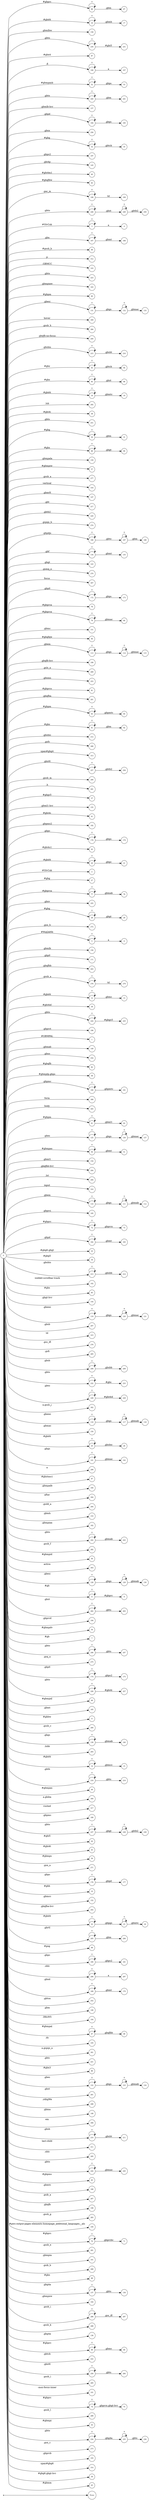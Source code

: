 digraph NFA {
  rankdir=LR;
  node [shape=circle, fontsize=10];
  __start [shape=point, label=""];
  __start -> None;
  66 [label="66"];
  179 [label="179"];
  247 [label="247"];
  16 [label="16"];
  206 [label="206"];
  239 [label="239"];
  158 [label="158"];
  96 [label="96"];
  92 [label="92"];
  230 [label="230"];
  87 [label="87"];
  106 [label="106"];
  118 [label="118"];
  52 [label="52"];
  240 [label="240"];
  129 [label="129"];
  51 [label="51"];
  157 [label="157"];
  238 [label="238"];
  184 [label="184"];
  235 [label="235"];
  250 [label="250"];
  287 [label="287"];
  256 [label="256"];
  279 [label="279"];
  32 [label="32"];
  197 [label="197"];
  145 [label="145"];
  219 [label="219"];
  67 [label="67"];
  40 [label="40"];
  83 [label="83"];
  108 [label="108"];
  248 [label="248"];
  3 [label="3"];
  167 [label="167"];
  99 [label="99"];
  312 [label="312"];
  103 [label="103"];
  187 [label="187"];
  223 [label="223"];
  163 [label="163"];
  26 [label="26"];
  60 [label="60"];
  131 [label="131"];
  309 [label="309"];
  31 [label="31"];
  284 [label="284"];
  200 [label="200"];
  215 [label="215"];
  297 [label="297"];
  130 [label="130"];
  93 [label="93"];
  181 [label="181"];
  95 [label="95"];
  18 [label="18"];
  292 [label="292"];
  107 [label="107"];
  38 [label="38"];
  6 [label="6"];
  251 [label="251"];
  24 [label="24"];
  30 [label="30"];
  89 [label="89"];
  124 [label="124"];
  159 [label="159"];
  57 [label="57"];
  277 [label="277"];
  316 [label="316"];
  147 [label="147"];
  71 [label="71"];
  217 [label="217"];
  220 [label="220"];
  260 [label="260"];
  274 [label="274"];
  15 [label="15"];
  186 [label="186"];
  191 [label="191"];
  53 [label="53"];
  134 [label="134"];
  143 [label="143"];
  270 [label="270"];
  307 [label="307"];
  172 [label="172"];
  76 [label="76"];
  229 [label="229"];
  79 [label="79"];
  90 [label="90"];
  151 [label="151"];
  73 [label="73"];
  84 [label="84"];
  113 [label="113"];
  199 [label="199"];
  269 [label="269"];
  253 [label="253"];
  81 [label="81"];
  201 [label="201"];
  63 [label="63"];
  91 [label="91"];
  212 [label="212"];
  266 [label="266"];
  313 [label="313"];
  257 [label="257"];
  290 [label="290"];
  291 [label="291"];
  37 [label="37"];
  75 [label="75"];
  155 [label="155"];
  41 [label="41"];
  192 [label="192"];
  178 [label="178"];
  42 [label="42"];
  214 [label="214"];
  20 [label="20"];
  2 [label="2"];
  233 [label="233"];
  27 [label="27"];
  142 [label="142"];
  9 [label="9"];
  77 [label="77"];
  245 [label="245"];
  249 [label="249"];
  255 [label="255"];
  28 [label="28"];
  272 [label="272"];
  5 [label="5"];
  156 [label="156"];
  171 [label="171"];
  203 [label="203"];
  278 [label="278"];
  170 [label="170"];
  12 [label="12"];
  39 [label="39"];
  224 [label="224"];
  196 [label="196"];
  211 [label="211"];
  111 [label="111"];
  1 [label="1"];
  149 [label="149"];
  254 [label="254"];
  82 [label="82"];
  58 [label="58"];
  120 [label="120"];
  190 [label="190"];
  263 [label="263"];
  168 [label="168"];
  177 [label="177"];
  117 [label="117"];
  308 [label="308"];
  305 [label="305"];
  61 [label="61"];
  125 [label="125"];
  50 [label="50"];
  154 [label="154"];
  204 [label="204"];
  123 [label="123"];
  17 [label="17"];
  294 [label="294"];
  175 [label="175"];
  310 [label="310"];
  110 [label="110"];
  195 [label="195"];
  112 [label="112"];
  72 [label="72"];
  182 [label="182"];
  35 [label="35"];
  127 [label="127"];
  34 [label="34"];
  4 [label="4"];
  213 [label="213"];
  102 [label="102"];
  85 [label="85"];
  144 [label="144"];
  119 [label="119"];
  188 [label="188"];
  207 [label="207"];
  315 [label="315"];
  276 [label="276"];
  265 [label="265"];
  208 [label="208"];
  232 [label="232"];
  228 [label="228"];
  302 [label="302"];
  116 [label="116"];
  150 [label="150"];
  25 [label="25"];
  80 [label="80"];
  141 [label="141"];
  299 [label="299"];
  97 [label="97"];
  160 [label="160"];
  304 [label="304"];
  115 [label="115"];
  264 [label="264"];
  153 [label="153"];
  162 [label="162"];
  242 [label="242"];
  282 [label="282"];
  56 [label="56"];
  303 [label="303"];
  128 [label="128"];
  8 [label="8"];
  126 [label="126"];
  262 [label="262"];
  194 [label="194"];
  54 [label="54"];
  7 [label="7"];
  121 [label="121"];
  246 [label="246"];
  275 [label="275"];
  174 [label="174"];
  226 [label="226"];
  231 [label="231"];
  0 [label="0"];
  209 [label="209"];
  243 [label="243"];
  46 [label="46"];
  94 [label="94"];
  165 [label="165"];
  11 [label="11"];
  280 [label="280"];
  139 [label="139"];
  236 [label="236"];
  293 [label="293"];
  109 [label="109"];
  14 [label="14"];
  218 [label="218"];
  49 [label="49"];
  300 [label="300"];
  317 [label="317"];
  189 [label="189"];
  69 [label="69"];
  237 [label="237"];
  44 [label="44"];
  43 [label="43"];
  59 [label="59"];
  271 [label="271"];
  176 [label="176"];
  225 [label="225"];
  10 [label="10"];
  21 [label="21"];
  152 [label="152"];
  202 [label="202"];
  22 [label="22"];
  205 [label="205"];
  98 [label="98"];
  180 [label="180"];
  296 [label="296"];
  133 [label="133"];
  169 [label="169"];
  252 [label="252"];
  13 [label="13"];
  146 [label="146"];
  183 [label="183"];
  140 [label="140"];
  19 [label="19"];
  29 [label="29"];
  104 [label="104"];
  47 [label="47"];
  105 [label="105"];
  135 [label="135"];
  301 [label="301"];
  221 [label="221"];
  86 [label="86"];
  122 [label="122"];
  261 [label="261"];
  298 [label="298"];
  148 [label="148"];
  306 [label="306"];
  23 [label="23"];
  216 [label="216"];
  210 [label="210"];
  311 [label="311"];
  295 [label="295"];
  132 [label="132"];
  244 [label="244"];
  258 [label="258"];
  65 [label="65"];
  166 [label="166"];
  267 [label="267"];
  198 [label="198"];
  283 [label="283"];
  100 [label="100"];
  70 [label="70"];
  281 [label="281"];
  185 [label="185"];
  138 [label="138"];
  161 [label="161"];
  268 [label="268"];
  88 [label="88"];
  137 [label="137"];
  164 [label="164"];
  286 [label="286"];
  114 [label="114"];
  288 [label="288"];
  136 [label="136"];
  68 [label="68"];
  173 [label="173"];
  33 [label="33"];
  222 [label="222"];
  259 [label="259"];
  285 [label="285"];
  101 [label="101"];
  74 [label="74"];
  289 [label="289"];
  55 [label="55"];
  234 [label="234"];
  273 [label="273"];
  193 [label="193"];
  314 [label="314"];
  241 [label="241"];
  36 [label="36"];
  45 [label="45"];
  62 [label="62"];
  64 [label="64"];
  48 [label="48"];
  78 [label="78"];
  227 [label="227"];
  { node [shape=doublecircle]; 1 2 4 6 7 9 10 11 13 15 17 19 21 24 26 27 29 31 33 34 35 36 37 38 39 40 41 42 43 44 45 46 48 49 51 53 54 55 56 57 58 59 60 62 64 65 67 69 71 73 75 76 78 80 81 82 83 84 85 86 87 88 90 92 94 96 97 98 99 100 101 102 103 104 105 107 109 112 115 118 121 124 127 130 133 135 136 138 140 142 143 144 145 146 147 148 149 150 151 152 153 154 155 156 157 158 159 160 161 162 163 164 165 166 168 170 171 173 175 177 179 181 183 185 188 189 191 192 193 194 195 196 197 198 199 200 201 202 203 204 206 207 209 211 212 214 216 217 219 220 221 222 223 225 227 229 231 233 236 239 241 243 245 247 250 251 252 253 254 255 256 258 260 261 263 264 265 266 267 268 269 270 271 272 273 274 275 276 277 279 280 281 282 283 284 285 287 288 289 290 291 292 293 294 295 297 298 299 300 301 302 303 304 305 306 307 308 309 310 311 312 313 314 315 316 317 }
  0 -> 1 [label="#GBMPAL"];
  0 -> 2 [label="#SIvCob"];
  0 -> 3 [label="#SIvCob"];
  3 -> 3 [label="*"];
  3 -> 4 [label="a"];
  0 -> 5 [label="#WqQANb"];
  5 -> 5 [label="*"];
  5 -> 6 [label="a"];
  0 -> 7 [label="#gb"];
  0 -> 8 [label="#gb"];
  8 -> 8 [label="*"];
  8 -> 9 [label="#gbprc"];
  0 -> 10 [label="#gbb"];
  0 -> 11 [label="#gbbw"];
  0 -> 12 [label="#gbd4"];
  12 -> 12 [label="*"];
  12 -> 13 [label=".gbmc"];
  0 -> 14 [label="#gbd4"];
  14 -> 14 [label="*"];
  14 -> 15 [label=".gbmcc"];
  0 -> 16 [label="#gbd4"];
  16 -> 16 [label="*"];
  16 -> 17 [label=".gbmh"];
  0 -> 18 [label="#gbd4"];
  18 -> 18 [label="*"];
  18 -> 19 [label=".gbmtc"];
  0 -> 20 [label="#gbd4"];
  20 -> 20 [label="*"];
  20 -> 21 [label=".gbpc"];
  0 -> 22 [label="#gbd4"];
  22 -> 22 [label="*"];
  22 -> 23 [label=".gbpgs"];
  23 -> 23 [label="*"];
  23 -> 24 [label=".gbmtc"];
  0 -> 25 [label="#gbd4"];
  25 -> 25 [label="*"];
  25 -> 26 [label=".gbsbic"];
  0 -> 27 [label="#gbg"];
  0 -> 28 [label="#gbg"];
  28 -> 28 [label="*"];
  28 -> 29 [label=".gbgt"];
  0 -> 30 [label="#gbg"];
  30 -> 30 [label="*"];
  30 -> 31 [label=".gbm"];
  0 -> 32 [label="#gbg"];
  32 -> 32 [label="*"];
  32 -> 33 [label=".gbtcb"];
  0 -> 34 [label="#gbg5"];
  0 -> 35 [label="#gbg6.gbgt"];
  0 -> 36 [label="#gbg6.gbgt-hvr"];
  0 -> 37 [label="#gbgs5"];
  0 -> 38 [label="#gbi4i"];
  0 -> 39 [label="#gbi4id"];
  0 -> 40 [label="#gbi4m1"];
  0 -> 41 [label="#gbi4s"];
  0 -> 42 [label="#gbi4s1"];
  0 -> 43 [label="#gbi4t"];
  0 -> 44 [label="#gbi5"];
  0 -> 45 [label="#gbmm"];
  0 -> 46 [label="#gbmpal"];
  0 -> 47 [label="#gbmpal"];
  47 -> 47 [label="*"];
  47 -> 48 [label=".gbqfbb"];
  0 -> 49 [label="#gbmpas"];
  0 -> 50 [label="#gbmpas"];
  50 -> 50 [label="*"];
  50 -> 51 [label=".gbmt"];
  0 -> 52 [label="#gbmpasb"];
  52 -> 52 [label="*"];
  52 -> 53 [label=".gbps"];
  0 -> 54 [label="#gbmpdv"];
  0 -> 55 [label="#gbmpi"];
  0 -> 56 [label="#gbmpid"];
  0 -> 57 [label="#gbmpiw"];
  0 -> 58 [label="#gbmplp.gbps"];
  0 -> 59 [label="#gbmps"];
  0 -> 60 [label="#gbpm"];
  0 -> 61 [label="#gbpm"];
  61 -> 61 [label="*"];
  61 -> 62 [label=".gbml1"];
  0 -> 63 [label="#gbpm"];
  63 -> 63 [label="*"];
  63 -> 64 [label=".gbpmtc"];
  0 -> 65 [label="#gbpms"];
  0 -> 66 [label="#gbprc"];
  66 -> 66 [label="*"];
  66 -> 67 [label=".gbm"];
  0 -> 68 [label="#gbprc"];
  68 -> 68 [label="*"];
  68 -> 69 [label=".gbmc"];
  0 -> 70 [label="#gbprc"];
  70 -> 70 [label="*"];
  70 -> 71 [label=".gbprcbc"];
  0 -> 72 [label="#gbprc"];
  72 -> 72 [label="*"];
  72 -> 73 [label=".gbprcx"];
  0 -> 74 [label="#gbprc"];
  74 -> 74 [label="*"];
  74 -> 75 [label=".gbprcx.gbgt-hvr"];
  0 -> 76 [label="#gbprca"];
  0 -> 77 [label="#gbprca"];
  77 -> 77 [label="*"];
  77 -> 78 [label=".gbmab"];
  0 -> 79 [label="#gbprca"];
  79 -> 79 [label="*"];
  79 -> 80 [label=".gbmac"];
  0 -> 81 [label="#gbprcs"];
  0 -> 82 [label="#gbqfb"];
  0 -> 83 [label="#gbqfbw"];
  0 -> 84 [label="#gbqfqw"];
  0 -> 85 [label="#gbs"];
  0 -> 86 [label="#gbx3"];
  0 -> 87 [label="#gbx4"];
  0 -> 88 [label="#gbz"];
  0 -> 89 [label="#gbz"];
  89 -> 89 [label="*"];
  89 -> 90 [label=".gbgt"];
  0 -> 91 [label="#gbz"];
  91 -> 91 [label="*"];
  91 -> 92 [label=".gbm"];
  0 -> 93 [label="#gbz"];
  93 -> 93 [label="*"];
  93 -> 94 [label=".gbtcb"];
  0 -> 95 [label="#gbz"];
  95 -> 95 [label="*"];
  95 -> 96 [label=".gbzt"];
  0 -> 97 [label="#gbztms1"];
  0 -> 98 [label="#gog"];
  0 -> 99 [label="#gssb_b"];
  0 -> 100 [label="#gws-output-pages-elements-homepage_additional_languages__als"];
  0 -> 101 [label="-moz-focus-inner"];
  0 -> 102 [label="-webkit-scrollbar-track"];
  0 -> 103 [label=".GBMCC"];
  0 -> 104 [label=".H6sW5"];
  0 -> 105 [label=".ds"];
  0 -> 106 [label=".fl"];
  106 -> 106 [label="*"];
  106 -> 107 [label="a"];
  0 -> 108 [label=".gac_m"];
  108 -> 108 [label="*"];
  108 -> 109 [label="td"];
  0 -> 110 [label=".gbem"];
  110 -> 110 [label="*"];
  110 -> 111 [label=".gbgs"];
  111 -> 111 [label="*"];
  111 -> 112 [label=".gbmab"];
  0 -> 113 [label=".gbem"];
  113 -> 113 [label="*"];
  113 -> 114 [label=".gbgs"];
  114 -> 114 [label="*"];
  114 -> 115 [label=".gbmac"];
  0 -> 116 [label=".gbemi"];
  116 -> 116 [label="*"];
  116 -> 117 [label=".gbgs"];
  117 -> 117 [label="*"];
  117 -> 118 [label=".gbmab"];
  0 -> 119 [label=".gbemi"];
  119 -> 119 [label="*"];
  119 -> 120 [label=".gbgs"];
  120 -> 120 [label="*"];
  120 -> 121 [label=".gbmac"];
  0 -> 122 [label=".gbes"];
  122 -> 122 [label="*"];
  122 -> 123 [label=".gbgs"];
  123 -> 123 [label="*"];
  123 -> 124 [label=".gbmab"];
  0 -> 125 [label=".gbes"];
  125 -> 125 [label="*"];
  125 -> 126 [label=".gbgs"];
  126 -> 126 [label="*"];
  126 -> 127 [label=".gbmac"];
  0 -> 128 [label=".gbesi"];
  128 -> 128 [label="*"];
  128 -> 129 [label=".gbgs"];
  129 -> 129 [label="*"];
  129 -> 130 [label=".gbmab"];
  0 -> 131 [label=".gbesi"];
  131 -> 131 [label="*"];
  131 -> 132 [label=".gbgs"];
  132 -> 132 [label="*"];
  132 -> 133 [label=".gbmac"];
  0 -> 134 [label=".gbf"];
  134 -> 134 [label="*"];
  134 -> 135 [label=".gbmt"];
  0 -> 136 [label=".gbg4a"];
  0 -> 137 [label=".gbg4a"];
  137 -> 137 [label="*"];
  137 -> 138 [label=".gbts"];
  0 -> 139 [label=".gbgs"];
  139 -> 139 [label="*"];
  139 -> 140 [label=".gbmab"];
  0 -> 141 [label=".gbgs"];
  141 -> 141 [label="*"];
  141 -> 142 [label=".gbmac"];
  0 -> 143 [label=".gbgt"];
  0 -> 144 [label=".gbgt-hvr"];
  0 -> 145 [label=".gbi4p"];
  0 -> 146 [label=".gbm"];
  0 -> 147 [label=".gbm0l"];
  0 -> 148 [label=".gbma"];
  0 -> 149 [label=".gbmab"];
  0 -> 150 [label=".gbmac"];
  0 -> 151 [label=".gbmc"];
  0 -> 152 [label=".gbmcc"];
  0 -> 153 [label=".gbmh"];
  0 -> 154 [label=".gbml1"];
  0 -> 155 [label=".gbml1-hvr"];
  0 -> 156 [label=".gbmlb"];
  0 -> 157 [label=".gbmlb-hvr"];
  0 -> 158 [label=".gbmlbw"];
  0 -> 159 [label=".gbmpala"];
  0 -> 160 [label=".gbmpalb"];
  0 -> 161 [label=".gbmpia"];
  0 -> 162 [label=".gbmpiaa"];
  0 -> 163 [label=".gbmpiaw"];
  0 -> 164 [label=".gbmpnw"];
  0 -> 165 [label=".gbmt"];
  0 -> 166 [label=".gbmtc"];
  0 -> 167 [label=".gbn"];
  167 -> 167 [label="*"];
  167 -> 168 [label=".gbmt"];
  0 -> 169 [label=".gbnd"];
  169 -> 169 [label="*"];
  169 -> 170 [label=".gbmt"];
  0 -> 171 [label=".gbp0"];
  0 -> 172 [label=".gbp0"];
  172 -> 172 [label="*"];
  172 -> 173 [label=".gbps"];
  0 -> 174 [label=".gbp0"];
  174 -> 174 [label="*"];
  174 -> 175 [label=".gbps2"];
  0 -> 176 [label=".gbpc"];
  176 -> 176 [label="*"];
  176 -> 177 [label=".gbpd"];
  0 -> 178 [label=".gbpc"];
  178 -> 178 [label="*"];
  178 -> 179 [label=".gbps"];
  0 -> 180 [label=".gbpc"];
  180 -> 180 [label="*"];
  180 -> 181 [label=".gbps2"];
  0 -> 182 [label=".gbpd"];
  182 -> 182 [label="*"];
  182 -> 183 [label=".gbmt"];
  0 -> 184 [label=".gbpd"];
  184 -> 184 [label="*"];
  184 -> 185 [label=".gbps"];
  0 -> 186 [label=".gbpdjs"];
  186 -> 186 [label="*"];
  186 -> 187 [label=".gbto"];
  187 -> 187 [label="*"];
  187 -> 188 [label=".gbm"];
  0 -> 189 [label=".gbpmc"];
  0 -> 190 [label=".gbpmc"];
  190 -> 190 [label="*"];
  190 -> 191 [label=".gbpmtc"];
  0 -> 192 [label=".gbpms2"];
  0 -> 193 [label=".gbprcb"];
  0 -> 194 [label=".gbprcd"];
  0 -> 195 [label=".gbprci"];
  0 -> 196 [label=".gbprct"];
  0 -> 197 [label=".gbps2"];
  0 -> 198 [label=".gbqfb"];
  0 -> 199 [label=".gbqfb-hvr"];
  0 -> 200 [label=".gbqfb-no-focus"];
  0 -> 201 [label=".gbqfba"];
  0 -> 202 [label=".gbqfba-hvr"];
  0 -> 203 [label=".gbqfbb"];
  0 -> 204 [label=".gbqfbb-hvr"];
  0 -> 205 [label=".gbrtl"];
  205 -> 205 [label="*"];
  205 -> 206 [label=".gbm"];
  0 -> 207 [label=".gbsb"];
  0 -> 208 [label=".gbsb"];
  208 -> 208 [label="*"];
  208 -> 209 [label=".gbsbb"];
  0 -> 210 [label=".gbsb"];
  210 -> 210 [label="*"];
  210 -> 211 [label=".gbsbt"];
  0 -> 212 [label=".gbsbic"];
  0 -> 213 [label=".gbsbis"];
  213 -> 213 [label="*"];
  213 -> 214 [label=".gbsbb"];
  0 -> 215 [label=".gbsbis"];
  215 -> 215 [label="*"];
  215 -> 216 [label=".gbsbt"];
  0 -> 217 [label=".gbt"];
  0 -> 218 [label=".gbtb"];
  218 -> 218 [label="*"];
  218 -> 219 [label=".gbts"];
  0 -> 220 [label=".gbtb2"];
  0 -> 221 [label=".gbtc"];
  0 -> 222 [label=".gbtcb"];
  0 -> 223 [label=".gbto"];
  0 -> 224 [label=".gbto"];
  224 -> 224 [label="*"];
  224 -> 225 [label="#gbgs5"];
  0 -> 226 [label=".gbto"];
  226 -> 226 [label="*"];
  226 -> 227 [label="#gbi4i"];
  0 -> 228 [label=".gbto"];
  228 -> 228 [label="*"];
  228 -> 229 [label="#gbi4id"];
  0 -> 230 [label=".gbto"];
  230 -> 230 [label="*"];
  230 -> 231 [label="#gbi5"];
  0 -> 232 [label=".gbto"];
  232 -> 232 [label="*"];
  232 -> 233 [label="#gbs"];
  0 -> 234 [label=".gbto"];
  234 -> 234 [label="*"];
  234 -> 235 [label=".gbg4a"];
  235 -> 235 [label="*"];
  235 -> 236 [label=".gbts"];
  0 -> 237 [label=".gbto"];
  237 -> 237 [label="*"];
  237 -> 238 [label=".gbgt"];
  238 -> 238 [label="*"];
  238 -> 239 [label=".gbtb2"];
  0 -> 240 [label=".gbto"];
  240 -> 240 [label="*"];
  240 -> 241 [label=".gbm"];
  0 -> 242 [label=".gbto"];
  242 -> 242 [label="*"];
  242 -> 243 [label=".gbmab"];
  0 -> 244 [label=".gbto"];
  244 -> 244 [label="*"];
  244 -> 245 [label=".gbmac"];
  0 -> 246 [label=".gbto"];
  246 -> 246 [label="*"];
  246 -> 247 [label=".gbts"];
  0 -> 248 [label=".gbto"];
  248 -> 248 [label="*"];
  248 -> 249 [label=".gbzt"];
  249 -> 249 [label="*"];
  249 -> 250 [label=".gbtb2"];
  0 -> 251 [label=".gbts"];
  0 -> 252 [label=".gbtsa"];
  0 -> 253 [label=".gbxms"];
  0 -> 254 [label=".gbxo"];
  0 -> 255 [label=".gbxv"];
  0 -> 256 [label=".gbxx"];
  0 -> 257 [label=".gbz0l"];
  257 -> 257 [label="*"];
  257 -> 258 [label=".gbtb2"];
  0 -> 259 [label=".gbz0l"];
  259 -> 259 [label="*"];
  259 -> 260 [label=".gbts"];
  0 -> 261 [label=".gbzt"];
  0 -> 262 [label=".gbzt"];
  262 -> 262 [label="*"];
  262 -> 263 [label=".gbts"];
  0 -> 264 [label=".gsdd_a"];
  0 -> 265 [label=".gsfi"];
  0 -> 266 [label=".gsfs"];
  0 -> 267 [label=".gsib_a"];
  0 -> 268 [label=".gsib_b"];
  0 -> 269 [label=".gsls_a"];
  0 -> 270 [label=".gsmq_a"];
  0 -> 271 [label=".gsn_a"];
  0 -> 272 [label=".gsn_b"];
  0 -> 273 [label=".gsn_c"];
  0 -> 274 [label=".gspqs_b"];
  0 -> 275 [label=".gsq_a"];
  0 -> 276 [label=".gss_ifl"];
  0 -> 277 [label=".gssb_a"];
  0 -> 278 [label=".gssb_a"];
  278 -> 278 [label="*"];
  278 -> 279 [label="td"];
  0 -> 280 [label=".gssb_c"];
  0 -> 281 [label=".gssb_e"];
  0 -> 282 [label=".gssb_f"];
  0 -> 283 [label=".gssb_g"];
  0 -> 284 [label=".gssb_h"];
  0 -> 285 [label=".gssb_i"];
  0 -> 286 [label=".gssb_i"];
  286 -> 286 [label="*"];
  286 -> 287 [label=".gss_ifl"];
  0 -> 288 [label=".gssb_k"];
  0 -> 289 [label=".gssb_l"];
  0 -> 290 [label=".gssb_m"];
  0 -> 291 [label=".h"];
  0 -> 292 [label=".lsb"];
  0 -> 293 [label=".lsbb"];
  0 -> 294 [label=".lst"];
  0 -> 295 [label=".sblc"];
  0 -> 296 [label=".sblc"];
  296 -> 296 [label="*"];
  296 -> 297 [label="a"];
  0 -> 298 [label=".z4hgWe"];
  0 -> 299 [label="a"];
  0 -> 300 [label="a.gbiba"];
  0 -> 301 [label="a.gspqs_a"];
  0 -> 302 [label="a.gssb_j"];
  0 -> 303 [label="active"];
  0 -> 304 [label="after"];
  0 -> 305 [label="body"];
  0 -> 306 [label="em"];
  0 -> 307 [label="focus"];
  0 -> 308 [label="form"];
  0 -> 309 [label="hover"];
  0 -> 310 [label="input"];
  0 -> 311 [label="last-child"];
  0 -> 312 [label="p"];
  0 -> 313 [label="span#gbg4"];
  0 -> 314 [label="span#gbg6"];
  0 -> 315 [label="td"];
  0 -> 316 [label="vertical"];
  0 -> 317 [label="visited"];
}
